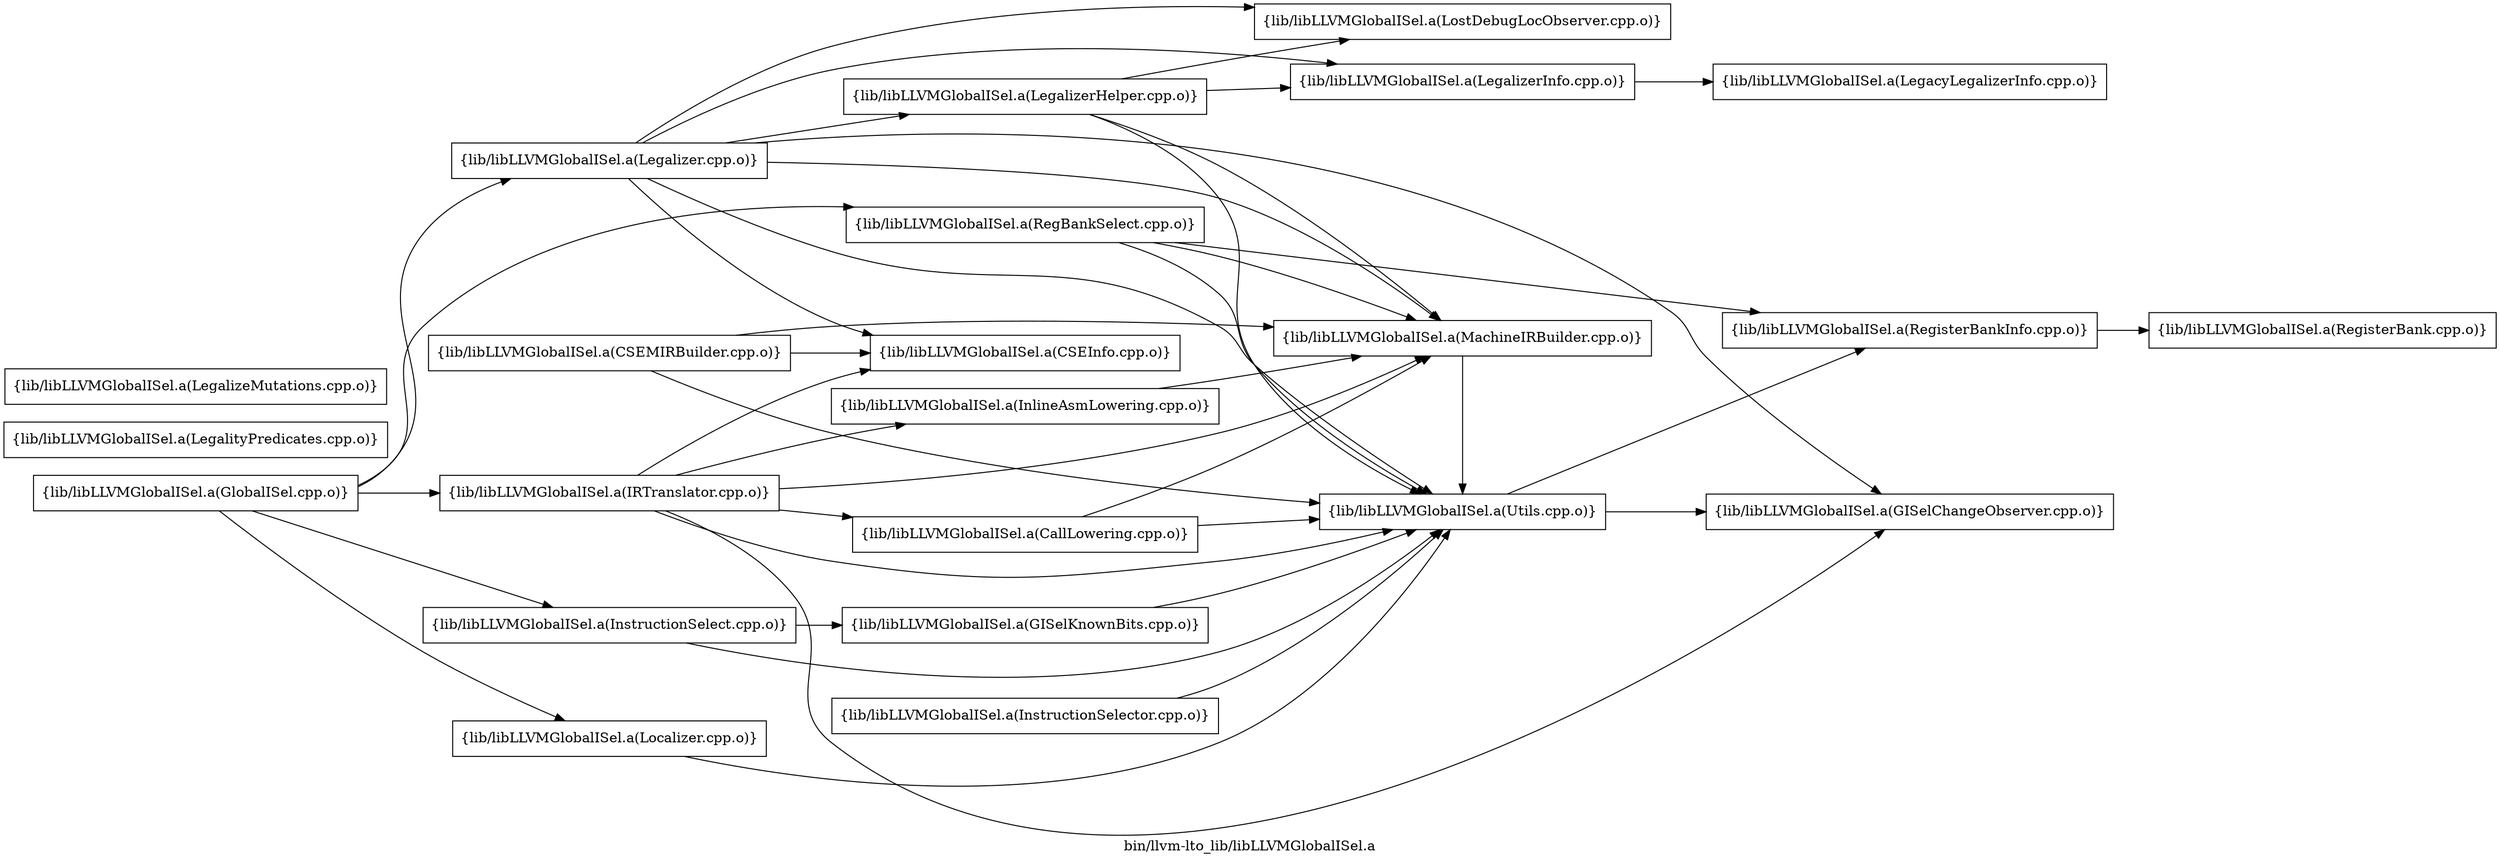 digraph "bin/llvm-lto_lib/libLLVMGlobalISel.a" {
	label="bin/llvm-lto_lib/libLLVMGlobalISel.a";
	rankdir=LR;
	{ rank=same; Node0x55b14d5d57f8;  }
	{ rank=same; Node0x55b14d5b1ee8; Node0x55b14d5d05c8;  }
	{ rank=same; Node0x55b14d5d7cd8; Node0x55b14d5cfc68;  }

	Node0x55b14d5d57f8 [shape=record,shape=box,group=0,label="{lib/libLLVMGlobalISel.a(CallLowering.cpp.o)}"];
	Node0x55b14d5d57f8 -> Node0x55b14d5b1ee8;
	Node0x55b14d5d57f8 -> Node0x55b14d5d05c8;
	Node0x55b14d5b1ee8 [shape=record,shape=box,group=0,label="{lib/libLLVMGlobalISel.a(MachineIRBuilder.cpp.o)}"];
	Node0x55b14d5b1ee8 -> Node0x55b14d5d05c8;
	Node0x55b14d5d05c8 [shape=record,shape=box,group=0,label="{lib/libLLVMGlobalISel.a(Utils.cpp.o)}"];
	Node0x55b14d5d05c8 -> Node0x55b14d5d7cd8;
	Node0x55b14d5d05c8 -> Node0x55b14d5cfc68;
	Node0x55b14d5bf688 [shape=record,shape=box,group=0,label="{lib/libLLVMGlobalISel.a(LegalityPredicates.cpp.o)}"];
	Node0x55b14d5c03a8 [shape=record,shape=box,group=0,label="{lib/libLLVMGlobalISel.a(LegalizeMutations.cpp.o)}"];
	Node0x55b14d5b53b8 [shape=record,shape=box,group=0,label="{lib/libLLVMGlobalISel.a(LegalizerInfo.cpp.o)}"];
	Node0x55b14d5b53b8 -> Node0x55b14d5b5048;
	Node0x55b14d5b5048 [shape=record,shape=box,group=0,label="{lib/libLLVMGlobalISel.a(LegacyLegalizerInfo.cpp.o)}"];
	Node0x55b14d5cff38 [shape=record,shape=box,group=0,label="{lib/libLLVMGlobalISel.a(RegisterBank.cpp.o)}"];
	Node0x55b14d5cfc68 [shape=record,shape=box,group=0,label="{lib/libLLVMGlobalISel.a(RegisterBankInfo.cpp.o)}"];
	Node0x55b14d5cfc68 -> Node0x55b14d5cff38;
	Node0x55b14d5c1b68 [shape=record,shape=box,group=0,label="{lib/libLLVMGlobalISel.a(InstructionSelector.cpp.o)}"];
	Node0x55b14d5c1b68 -> Node0x55b14d5d05c8;
	Node0x55b14d5d10b8 [shape=record,shape=box,group=0,label="{lib/libLLVMGlobalISel.a(CSEInfo.cpp.o)}"];
	Node0x55b14d5d5078 [shape=record,shape=box,group=0,label="{lib/libLLVMGlobalISel.a(GlobalISel.cpp.o)}"];
	Node0x55b14d5d5078 -> Node0x55b14d5d47b8;
	Node0x55b14d5d5078 -> Node0x55b14d5d6dd8;
	Node0x55b14d5d5078 -> Node0x55b14d5c0678;
	Node0x55b14d5d5078 -> Node0x55b14d5b2f28;
	Node0x55b14d5d5078 -> Node0x55b14d5d20f8;
	Node0x55b14d5d47b8 [shape=record,shape=box,group=0,label="{lib/libLLVMGlobalISel.a(IRTranslator.cpp.o)}"];
	Node0x55b14d5d47b8 -> Node0x55b14d5d10b8;
	Node0x55b14d5d47b8 -> Node0x55b14d5d57f8;
	Node0x55b14d5d47b8 -> Node0x55b14d5d7cd8;
	Node0x55b14d5d47b8 -> Node0x55b14d5d7558;
	Node0x55b14d5d47b8 -> Node0x55b14d5b1ee8;
	Node0x55b14d5d47b8 -> Node0x55b14d5d05c8;
	Node0x55b14d5d6dd8 [shape=record,shape=box,group=0,label="{lib/libLLVMGlobalISel.a(InstructionSelect.cpp.o)}"];
	Node0x55b14d5d6dd8 -> Node0x55b14d5c0f88;
	Node0x55b14d5d6dd8 -> Node0x55b14d5d05c8;
	Node0x55b14d5c0678 [shape=record,shape=box,group=0,label="{lib/libLLVMGlobalISel.a(Legalizer.cpp.o)}"];
	Node0x55b14d5c0678 -> Node0x55b14d5d10b8;
	Node0x55b14d5c0678 -> Node0x55b14d5d7cd8;
	Node0x55b14d5c0678 -> Node0x55b14d5b4288;
	Node0x55b14d5c0678 -> Node0x55b14d5b53b8;
	Node0x55b14d5c0678 -> Node0x55b14d5b4148;
	Node0x55b14d5c0678 -> Node0x55b14d5b1ee8;
	Node0x55b14d5c0678 -> Node0x55b14d5d05c8;
	Node0x55b14d5d20f8 [shape=record,shape=box,group=0,label="{lib/libLLVMGlobalISel.a(RegBankSelect.cpp.o)}"];
	Node0x55b14d5d20f8 -> Node0x55b14d5b1ee8;
	Node0x55b14d5d20f8 -> Node0x55b14d5cfc68;
	Node0x55b14d5d20f8 -> Node0x55b14d5d05c8;
	Node0x55b14d5b2f28 [shape=record,shape=box,group=0,label="{lib/libLLVMGlobalISel.a(Localizer.cpp.o)}"];
	Node0x55b14d5b2f28 -> Node0x55b14d5d05c8;
	Node0x55b14d5d7cd8 [shape=record,shape=box,group=0,label="{lib/libLLVMGlobalISel.a(GISelChangeObserver.cpp.o)}"];
	Node0x55b14d5d7558 [shape=record,shape=box,group=0,label="{lib/libLLVMGlobalISel.a(InlineAsmLowering.cpp.o)}"];
	Node0x55b14d5d7558 -> Node0x55b14d5b1ee8;
	Node0x55b14d5d8228 [shape=record,shape=box,group=0,label="{lib/libLLVMGlobalISel.a(CSEMIRBuilder.cpp.o)}"];
	Node0x55b14d5d8228 -> Node0x55b14d5d10b8;
	Node0x55b14d5d8228 -> Node0x55b14d5b1ee8;
	Node0x55b14d5d8228 -> Node0x55b14d5d05c8;
	Node0x55b14d5c0f88 [shape=record,shape=box,group=0,label="{lib/libLLVMGlobalISel.a(GISelKnownBits.cpp.o)}"];
	Node0x55b14d5c0f88 -> Node0x55b14d5d05c8;
	Node0x55b14d5b4288 [shape=record,shape=box,group=0,label="{lib/libLLVMGlobalISel.a(LegalizerHelper.cpp.o)}"];
	Node0x55b14d5b4288 -> Node0x55b14d5b53b8;
	Node0x55b14d5b4288 -> Node0x55b14d5b4148;
	Node0x55b14d5b4288 -> Node0x55b14d5b1ee8;
	Node0x55b14d5b4288 -> Node0x55b14d5d05c8;
	Node0x55b14d5b4148 [shape=record,shape=box,group=0,label="{lib/libLLVMGlobalISel.a(LostDebugLocObserver.cpp.o)}"];
}
